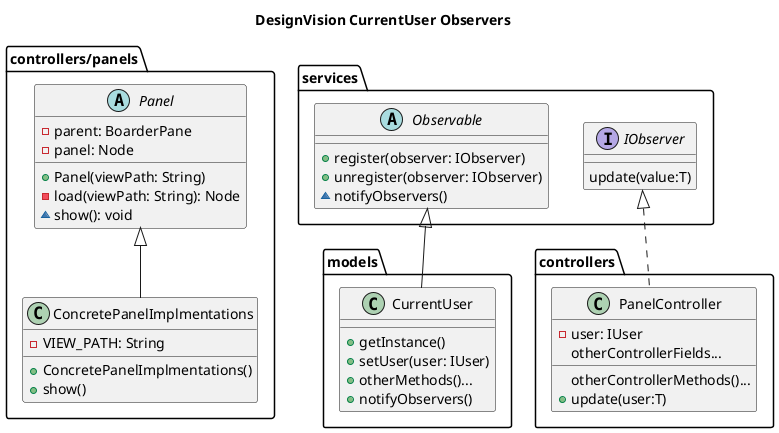 @startuml General

'''''''''''''''''''''''''''''''''''''''''''''''''

title DesignVision CurrentUser Observers

'''''''''''''''''''''''''''''''''''''''''''''''''

package controllers/panels <<folder>> {

    abstract Panel {
        -parent: BoarderPane
        -panel: Node
        +Panel(viewPath: String)
        -load(viewPath: String): Node
        ~show(): void
    }

    class ConcretePanelImplmentations extends Panel {
        -VIEW_PATH: String
        +ConcretePanelImplmentations()
        +show()
    }
}

package services <<folder>> {
    abstract Observable {
        +register(observer: IObserver)
        +unregister(observer: IObserver)
        ~notifyObservers()
    }

    interface IObserver {
        update(value:T)
    }
}

package controllers <<folder>> {

    class PanelController {
        -user: IUser
        otherControllerFields...
        otherControllerMethods()...
        +update(user:T)
    }
}

IObserver <|.. PanelController

package models <<folder>> {

    class CurrentUser{
        +getInstance()
        +setUser(user: IUser)
        +otherMethods()...
        +notifyObservers()
    }
}

Observable <|-- CurrentUser

@enduml
